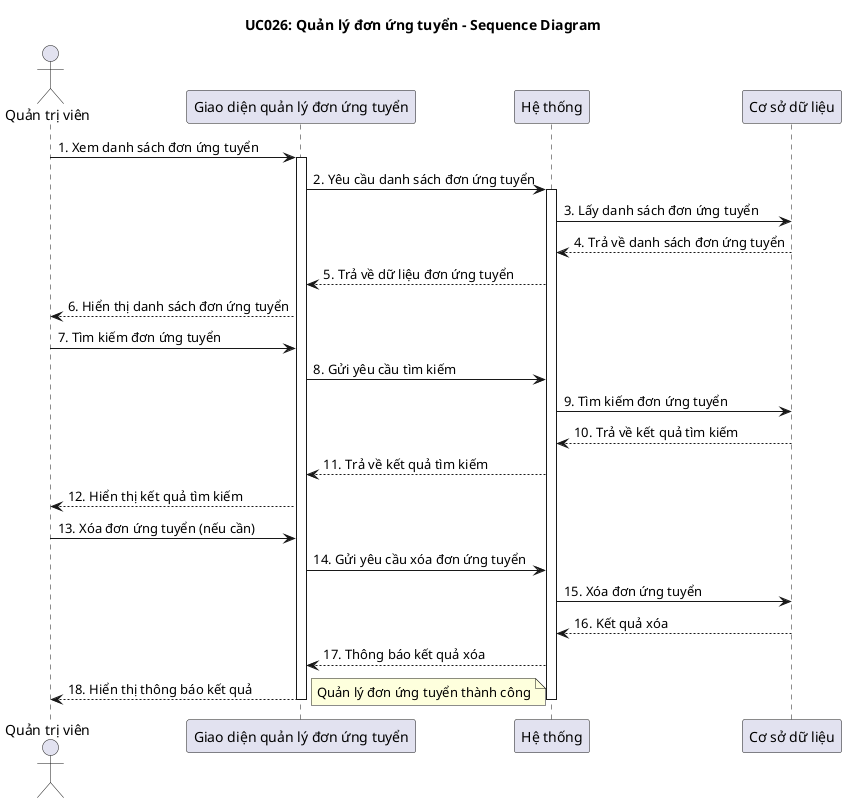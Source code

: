 @startuml UC026_ApplicationManagement_Sequence_Diagram
 title UC026: Quản lý đơn ứng tuyển - Sequence Diagram

actor "Quản trị viên" as Admin
participant "Giao diện quản lý đơn ứng tuyển" as UI
participant "Hệ thống" as System
participant "Cơ sở dữ liệu" as DB

Admin -> UI: 1. Xem danh sách đơn ứng tuyển
activate UI
UI -> System: 2. Yêu cầu danh sách đơn ứng tuyển
activate System
System -> DB: 3. Lấy danh sách đơn ứng tuyển
DB --> System: 4. Trả về danh sách đơn ứng tuyển
System --> UI: 5. Trả về dữ liệu đơn ứng tuyển
UI --> Admin: 6. Hiển thị danh sách đơn ứng tuyển

Admin -> UI: 7. Tìm kiếm đơn ứng tuyển
UI -> System: 8. Gửi yêu cầu tìm kiếm
System -> DB: 9. Tìm kiếm đơn ứng tuyển
DB --> System: 10. Trả về kết quả tìm kiếm
System --> UI: 11. Trả về kết quả tìm kiếm
UI --> Admin: 12. Hiển thị kết quả tìm kiếm

Admin -> UI: 13. Xóa đơn ứng tuyển (nếu cần)
UI -> System: 14. Gửi yêu cầu xóa đơn ứng tuyển
System -> DB: 15. Xóa đơn ứng tuyển
DB --> System: 16. Kết quả xóa
System --> UI: 17. Thông báo kết quả xóa
UI --> Admin: 18. Hiển thị thông báo kết quả
note right: Quản lý đơn ứng tuyển thành công

deactivate DB
deactivate System
deactivate UI

@enduml 